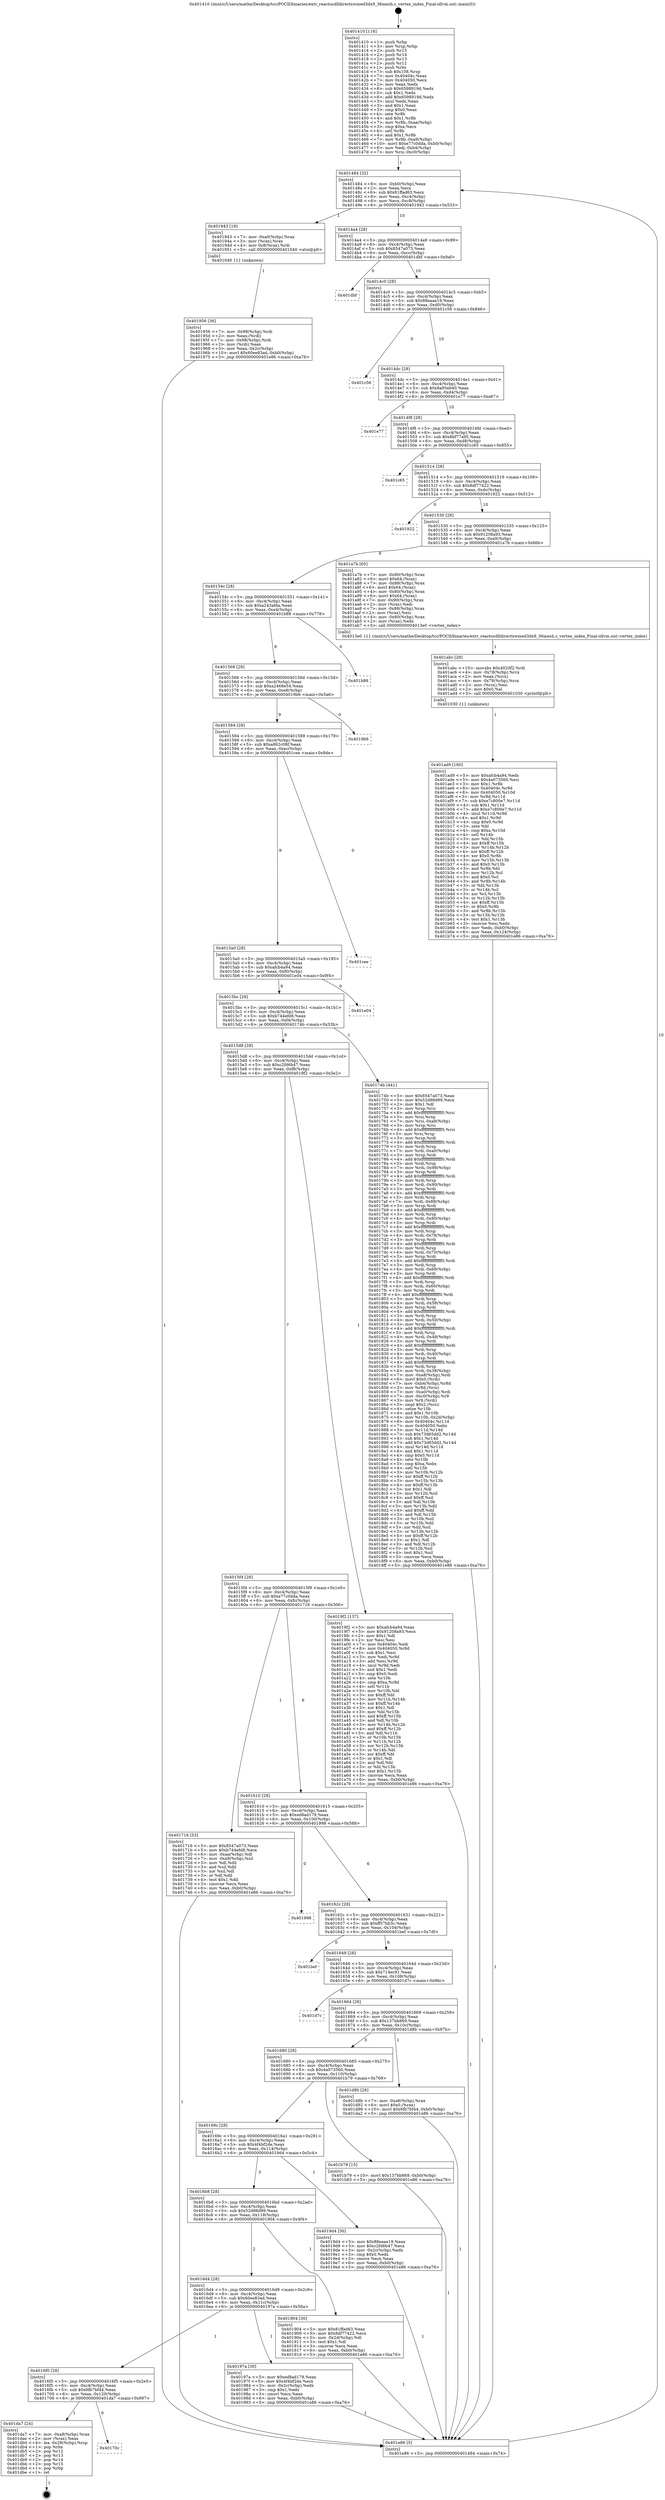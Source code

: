 digraph "0x401410" {
  label = "0x401410 (/mnt/c/Users/mathe/Desktop/tcc/POCII/binaries/extr_reactosdlldirectxwined3dx9_36mesh.c_vertex_index_Final-ollvm.out::main(0))"
  labelloc = "t"
  node[shape=record]

  Entry [label="",width=0.3,height=0.3,shape=circle,fillcolor=black,style=filled]
  "0x401484" [label="{
     0x401484 [32]\l
     | [instrs]\l
     &nbsp;&nbsp;0x401484 \<+6\>: mov -0xb0(%rbp),%eax\l
     &nbsp;&nbsp;0x40148a \<+2\>: mov %eax,%ecx\l
     &nbsp;&nbsp;0x40148c \<+6\>: sub $0x81ffad63,%ecx\l
     &nbsp;&nbsp;0x401492 \<+6\>: mov %eax,-0xc4(%rbp)\l
     &nbsp;&nbsp;0x401498 \<+6\>: mov %ecx,-0xc8(%rbp)\l
     &nbsp;&nbsp;0x40149e \<+6\>: je 0000000000401943 \<main+0x533\>\l
  }"]
  "0x401943" [label="{
     0x401943 [19]\l
     | [instrs]\l
     &nbsp;&nbsp;0x401943 \<+7\>: mov -0xa0(%rbp),%rax\l
     &nbsp;&nbsp;0x40194a \<+3\>: mov (%rax),%rax\l
     &nbsp;&nbsp;0x40194d \<+4\>: mov 0x8(%rax),%rdi\l
     &nbsp;&nbsp;0x401951 \<+5\>: call 0000000000401040 \<atoi@plt\>\l
     | [calls]\l
     &nbsp;&nbsp;0x401040 \{1\} (unknown)\l
  }"]
  "0x4014a4" [label="{
     0x4014a4 [28]\l
     | [instrs]\l
     &nbsp;&nbsp;0x4014a4 \<+5\>: jmp 00000000004014a9 \<main+0x99\>\l
     &nbsp;&nbsp;0x4014a9 \<+6\>: mov -0xc4(%rbp),%eax\l
     &nbsp;&nbsp;0x4014af \<+5\>: sub $0x8547a073,%eax\l
     &nbsp;&nbsp;0x4014b4 \<+6\>: mov %eax,-0xcc(%rbp)\l
     &nbsp;&nbsp;0x4014ba \<+6\>: je 0000000000401dbf \<main+0x9af\>\l
  }"]
  Exit [label="",width=0.3,height=0.3,shape=circle,fillcolor=black,style=filled,peripheries=2]
  "0x401dbf" [label="{
     0x401dbf\l
  }", style=dashed]
  "0x4014c0" [label="{
     0x4014c0 [28]\l
     | [instrs]\l
     &nbsp;&nbsp;0x4014c0 \<+5\>: jmp 00000000004014c5 \<main+0xb5\>\l
     &nbsp;&nbsp;0x4014c5 \<+6\>: mov -0xc4(%rbp),%eax\l
     &nbsp;&nbsp;0x4014cb \<+5\>: sub $0x88eaae19,%eax\l
     &nbsp;&nbsp;0x4014d0 \<+6\>: mov %eax,-0xd0(%rbp)\l
     &nbsp;&nbsp;0x4014d6 \<+6\>: je 0000000000401c56 \<main+0x846\>\l
  }"]
  "0x40170c" [label="{
     0x40170c\l
  }", style=dashed]
  "0x401c56" [label="{
     0x401c56\l
  }", style=dashed]
  "0x4014dc" [label="{
     0x4014dc [28]\l
     | [instrs]\l
     &nbsp;&nbsp;0x4014dc \<+5\>: jmp 00000000004014e1 \<main+0xd1\>\l
     &nbsp;&nbsp;0x4014e1 \<+6\>: mov -0xc4(%rbp),%eax\l
     &nbsp;&nbsp;0x4014e7 \<+5\>: sub $0x8a95eb40,%eax\l
     &nbsp;&nbsp;0x4014ec \<+6\>: mov %eax,-0xd4(%rbp)\l
     &nbsp;&nbsp;0x4014f2 \<+6\>: je 0000000000401e77 \<main+0xa67\>\l
  }"]
  "0x401da7" [label="{
     0x401da7 [24]\l
     | [instrs]\l
     &nbsp;&nbsp;0x401da7 \<+7\>: mov -0xa8(%rbp),%rax\l
     &nbsp;&nbsp;0x401dae \<+2\>: mov (%rax),%eax\l
     &nbsp;&nbsp;0x401db0 \<+4\>: lea -0x28(%rbp),%rsp\l
     &nbsp;&nbsp;0x401db4 \<+1\>: pop %rbx\l
     &nbsp;&nbsp;0x401db5 \<+2\>: pop %r12\l
     &nbsp;&nbsp;0x401db7 \<+2\>: pop %r13\l
     &nbsp;&nbsp;0x401db9 \<+2\>: pop %r14\l
     &nbsp;&nbsp;0x401dbb \<+2\>: pop %r15\l
     &nbsp;&nbsp;0x401dbd \<+1\>: pop %rbp\l
     &nbsp;&nbsp;0x401dbe \<+1\>: ret\l
  }"]
  "0x401e77" [label="{
     0x401e77\l
  }", style=dashed]
  "0x4014f8" [label="{
     0x4014f8 [28]\l
     | [instrs]\l
     &nbsp;&nbsp;0x4014f8 \<+5\>: jmp 00000000004014fd \<main+0xed\>\l
     &nbsp;&nbsp;0x4014fd \<+6\>: mov -0xc4(%rbp),%eax\l
     &nbsp;&nbsp;0x401503 \<+5\>: sub $0x8bf77a95,%eax\l
     &nbsp;&nbsp;0x401508 \<+6\>: mov %eax,-0xd8(%rbp)\l
     &nbsp;&nbsp;0x40150e \<+6\>: je 0000000000401c65 \<main+0x855\>\l
  }"]
  "0x401ad9" [label="{
     0x401ad9 [160]\l
     | [instrs]\l
     &nbsp;&nbsp;0x401ad9 \<+5\>: mov $0xafcb4a94,%edx\l
     &nbsp;&nbsp;0x401ade \<+5\>: mov $0x4a073560,%esi\l
     &nbsp;&nbsp;0x401ae3 \<+3\>: mov $0x1,%r8b\l
     &nbsp;&nbsp;0x401ae6 \<+8\>: mov 0x40404c,%r9d\l
     &nbsp;&nbsp;0x401aee \<+8\>: mov 0x404050,%r10d\l
     &nbsp;&nbsp;0x401af6 \<+3\>: mov %r9d,%r11d\l
     &nbsp;&nbsp;0x401af9 \<+7\>: sub $0xe7c800e7,%r11d\l
     &nbsp;&nbsp;0x401b00 \<+4\>: sub $0x1,%r11d\l
     &nbsp;&nbsp;0x401b04 \<+7\>: add $0xe7c800e7,%r11d\l
     &nbsp;&nbsp;0x401b0b \<+4\>: imul %r11d,%r9d\l
     &nbsp;&nbsp;0x401b0f \<+4\>: and $0x1,%r9d\l
     &nbsp;&nbsp;0x401b13 \<+4\>: cmp $0x0,%r9d\l
     &nbsp;&nbsp;0x401b17 \<+3\>: sete %bl\l
     &nbsp;&nbsp;0x401b1a \<+4\>: cmp $0xa,%r10d\l
     &nbsp;&nbsp;0x401b1e \<+4\>: setl %r14b\l
     &nbsp;&nbsp;0x401b22 \<+3\>: mov %bl,%r15b\l
     &nbsp;&nbsp;0x401b25 \<+4\>: xor $0xff,%r15b\l
     &nbsp;&nbsp;0x401b29 \<+3\>: mov %r14b,%r12b\l
     &nbsp;&nbsp;0x401b2c \<+4\>: xor $0xff,%r12b\l
     &nbsp;&nbsp;0x401b30 \<+4\>: xor $0x0,%r8b\l
     &nbsp;&nbsp;0x401b34 \<+3\>: mov %r15b,%r13b\l
     &nbsp;&nbsp;0x401b37 \<+4\>: and $0x0,%r13b\l
     &nbsp;&nbsp;0x401b3b \<+3\>: and %r8b,%bl\l
     &nbsp;&nbsp;0x401b3e \<+3\>: mov %r12b,%cl\l
     &nbsp;&nbsp;0x401b41 \<+3\>: and $0x0,%cl\l
     &nbsp;&nbsp;0x401b44 \<+3\>: and %r8b,%r14b\l
     &nbsp;&nbsp;0x401b47 \<+3\>: or %bl,%r13b\l
     &nbsp;&nbsp;0x401b4a \<+3\>: or %r14b,%cl\l
     &nbsp;&nbsp;0x401b4d \<+3\>: xor %cl,%r13b\l
     &nbsp;&nbsp;0x401b50 \<+3\>: or %r12b,%r15b\l
     &nbsp;&nbsp;0x401b53 \<+4\>: xor $0xff,%r15b\l
     &nbsp;&nbsp;0x401b57 \<+4\>: or $0x0,%r8b\l
     &nbsp;&nbsp;0x401b5b \<+3\>: and %r8b,%r15b\l
     &nbsp;&nbsp;0x401b5e \<+3\>: or %r15b,%r13b\l
     &nbsp;&nbsp;0x401b61 \<+4\>: test $0x1,%r13b\l
     &nbsp;&nbsp;0x401b65 \<+3\>: cmovne %esi,%edx\l
     &nbsp;&nbsp;0x401b68 \<+6\>: mov %edx,-0xb0(%rbp)\l
     &nbsp;&nbsp;0x401b6e \<+6\>: mov %eax,-0x124(%rbp)\l
     &nbsp;&nbsp;0x401b74 \<+5\>: jmp 0000000000401e86 \<main+0xa76\>\l
  }"]
  "0x401c65" [label="{
     0x401c65\l
  }", style=dashed]
  "0x401514" [label="{
     0x401514 [28]\l
     | [instrs]\l
     &nbsp;&nbsp;0x401514 \<+5\>: jmp 0000000000401519 \<main+0x109\>\l
     &nbsp;&nbsp;0x401519 \<+6\>: mov -0xc4(%rbp),%eax\l
     &nbsp;&nbsp;0x40151f \<+5\>: sub $0x8df77422,%eax\l
     &nbsp;&nbsp;0x401524 \<+6\>: mov %eax,-0xdc(%rbp)\l
     &nbsp;&nbsp;0x40152a \<+6\>: je 0000000000401922 \<main+0x512\>\l
  }"]
  "0x401abc" [label="{
     0x401abc [29]\l
     | [instrs]\l
     &nbsp;&nbsp;0x401abc \<+10\>: movabs $0x4020f2,%rdi\l
     &nbsp;&nbsp;0x401ac6 \<+4\>: mov -0x78(%rbp),%rcx\l
     &nbsp;&nbsp;0x401aca \<+2\>: mov %eax,(%rcx)\l
     &nbsp;&nbsp;0x401acc \<+4\>: mov -0x78(%rbp),%rcx\l
     &nbsp;&nbsp;0x401ad0 \<+2\>: mov (%rcx),%esi\l
     &nbsp;&nbsp;0x401ad2 \<+2\>: mov $0x0,%al\l
     &nbsp;&nbsp;0x401ad4 \<+5\>: call 0000000000401030 \<printf@plt\>\l
     | [calls]\l
     &nbsp;&nbsp;0x401030 \{1\} (unknown)\l
  }"]
  "0x401922" [label="{
     0x401922\l
  }", style=dashed]
  "0x401530" [label="{
     0x401530 [28]\l
     | [instrs]\l
     &nbsp;&nbsp;0x401530 \<+5\>: jmp 0000000000401535 \<main+0x125\>\l
     &nbsp;&nbsp;0x401535 \<+6\>: mov -0xc4(%rbp),%eax\l
     &nbsp;&nbsp;0x40153b \<+5\>: sub $0x91208a93,%eax\l
     &nbsp;&nbsp;0x401540 \<+6\>: mov %eax,-0xe0(%rbp)\l
     &nbsp;&nbsp;0x401546 \<+6\>: je 0000000000401a7b \<main+0x66b\>\l
  }"]
  "0x4016f0" [label="{
     0x4016f0 [28]\l
     | [instrs]\l
     &nbsp;&nbsp;0x4016f0 \<+5\>: jmp 00000000004016f5 \<main+0x2e5\>\l
     &nbsp;&nbsp;0x4016f5 \<+6\>: mov -0xc4(%rbp),%eax\l
     &nbsp;&nbsp;0x4016fb \<+5\>: sub $0x6fb7bf44,%eax\l
     &nbsp;&nbsp;0x401700 \<+6\>: mov %eax,-0x120(%rbp)\l
     &nbsp;&nbsp;0x401706 \<+6\>: je 0000000000401da7 \<main+0x997\>\l
  }"]
  "0x401a7b" [label="{
     0x401a7b [65]\l
     | [instrs]\l
     &nbsp;&nbsp;0x401a7b \<+7\>: mov -0x90(%rbp),%rax\l
     &nbsp;&nbsp;0x401a82 \<+6\>: movl $0x64,(%rax)\l
     &nbsp;&nbsp;0x401a88 \<+7\>: mov -0x88(%rbp),%rax\l
     &nbsp;&nbsp;0x401a8f \<+6\>: movl $0x64,(%rax)\l
     &nbsp;&nbsp;0x401a95 \<+4\>: mov -0x80(%rbp),%rax\l
     &nbsp;&nbsp;0x401a99 \<+6\>: movl $0x64,(%rax)\l
     &nbsp;&nbsp;0x401a9f \<+7\>: mov -0x90(%rbp),%rax\l
     &nbsp;&nbsp;0x401aa6 \<+2\>: mov (%rax),%edi\l
     &nbsp;&nbsp;0x401aa8 \<+7\>: mov -0x88(%rbp),%rax\l
     &nbsp;&nbsp;0x401aaf \<+2\>: mov (%rax),%esi\l
     &nbsp;&nbsp;0x401ab1 \<+4\>: mov -0x80(%rbp),%rax\l
     &nbsp;&nbsp;0x401ab5 \<+2\>: mov (%rax),%edx\l
     &nbsp;&nbsp;0x401ab7 \<+5\>: call 00000000004013e0 \<vertex_index\>\l
     | [calls]\l
     &nbsp;&nbsp;0x4013e0 \{1\} (/mnt/c/Users/mathe/Desktop/tcc/POCII/binaries/extr_reactosdlldirectxwined3dx9_36mesh.c_vertex_index_Final-ollvm.out::vertex_index)\l
  }"]
  "0x40154c" [label="{
     0x40154c [28]\l
     | [instrs]\l
     &nbsp;&nbsp;0x40154c \<+5\>: jmp 0000000000401551 \<main+0x141\>\l
     &nbsp;&nbsp;0x401551 \<+6\>: mov -0xc4(%rbp),%eax\l
     &nbsp;&nbsp;0x401557 \<+5\>: sub $0xa243afda,%eax\l
     &nbsp;&nbsp;0x40155c \<+6\>: mov %eax,-0xe4(%rbp)\l
     &nbsp;&nbsp;0x401562 \<+6\>: je 0000000000401b88 \<main+0x778\>\l
  }"]
  "0x40197a" [label="{
     0x40197a [30]\l
     | [instrs]\l
     &nbsp;&nbsp;0x40197a \<+5\>: mov $0xed8ad179,%eax\l
     &nbsp;&nbsp;0x40197f \<+5\>: mov $0x4f4bf2de,%ecx\l
     &nbsp;&nbsp;0x401984 \<+3\>: mov -0x2c(%rbp),%edx\l
     &nbsp;&nbsp;0x401987 \<+3\>: cmp $0x1,%edx\l
     &nbsp;&nbsp;0x40198a \<+3\>: cmovl %ecx,%eax\l
     &nbsp;&nbsp;0x40198d \<+6\>: mov %eax,-0xb0(%rbp)\l
     &nbsp;&nbsp;0x401993 \<+5\>: jmp 0000000000401e86 \<main+0xa76\>\l
  }"]
  "0x401b88" [label="{
     0x401b88\l
  }", style=dashed]
  "0x401568" [label="{
     0x401568 [28]\l
     | [instrs]\l
     &nbsp;&nbsp;0x401568 \<+5\>: jmp 000000000040156d \<main+0x15d\>\l
     &nbsp;&nbsp;0x40156d \<+6\>: mov -0xc4(%rbp),%eax\l
     &nbsp;&nbsp;0x401573 \<+5\>: sub $0xa2468e54,%eax\l
     &nbsp;&nbsp;0x401578 \<+6\>: mov %eax,-0xe8(%rbp)\l
     &nbsp;&nbsp;0x40157e \<+6\>: je 00000000004019b6 \<main+0x5a6\>\l
  }"]
  "0x401956" [label="{
     0x401956 [36]\l
     | [instrs]\l
     &nbsp;&nbsp;0x401956 \<+7\>: mov -0x98(%rbp),%rdi\l
     &nbsp;&nbsp;0x40195d \<+2\>: mov %eax,(%rdi)\l
     &nbsp;&nbsp;0x40195f \<+7\>: mov -0x98(%rbp),%rdi\l
     &nbsp;&nbsp;0x401966 \<+2\>: mov (%rdi),%eax\l
     &nbsp;&nbsp;0x401968 \<+3\>: mov %eax,-0x2c(%rbp)\l
     &nbsp;&nbsp;0x40196b \<+10\>: movl $0x60ee83ad,-0xb0(%rbp)\l
     &nbsp;&nbsp;0x401975 \<+5\>: jmp 0000000000401e86 \<main+0xa76\>\l
  }"]
  "0x4019b6" [label="{
     0x4019b6\l
  }", style=dashed]
  "0x401584" [label="{
     0x401584 [28]\l
     | [instrs]\l
     &nbsp;&nbsp;0x401584 \<+5\>: jmp 0000000000401589 \<main+0x179\>\l
     &nbsp;&nbsp;0x401589 \<+6\>: mov -0xc4(%rbp),%eax\l
     &nbsp;&nbsp;0x40158f \<+5\>: sub $0xa862c08f,%eax\l
     &nbsp;&nbsp;0x401594 \<+6\>: mov %eax,-0xec(%rbp)\l
     &nbsp;&nbsp;0x40159a \<+6\>: je 0000000000401cee \<main+0x8de\>\l
  }"]
  "0x4016d4" [label="{
     0x4016d4 [28]\l
     | [instrs]\l
     &nbsp;&nbsp;0x4016d4 \<+5\>: jmp 00000000004016d9 \<main+0x2c9\>\l
     &nbsp;&nbsp;0x4016d9 \<+6\>: mov -0xc4(%rbp),%eax\l
     &nbsp;&nbsp;0x4016df \<+5\>: sub $0x60ee83ad,%eax\l
     &nbsp;&nbsp;0x4016e4 \<+6\>: mov %eax,-0x11c(%rbp)\l
     &nbsp;&nbsp;0x4016ea \<+6\>: je 000000000040197a \<main+0x56a\>\l
  }"]
  "0x401cee" [label="{
     0x401cee\l
  }", style=dashed]
  "0x4015a0" [label="{
     0x4015a0 [28]\l
     | [instrs]\l
     &nbsp;&nbsp;0x4015a0 \<+5\>: jmp 00000000004015a5 \<main+0x195\>\l
     &nbsp;&nbsp;0x4015a5 \<+6\>: mov -0xc4(%rbp),%eax\l
     &nbsp;&nbsp;0x4015ab \<+5\>: sub $0xafcb4a94,%eax\l
     &nbsp;&nbsp;0x4015b0 \<+6\>: mov %eax,-0xf0(%rbp)\l
     &nbsp;&nbsp;0x4015b6 \<+6\>: je 0000000000401e04 \<main+0x9f4\>\l
  }"]
  "0x401904" [label="{
     0x401904 [30]\l
     | [instrs]\l
     &nbsp;&nbsp;0x401904 \<+5\>: mov $0x81ffad63,%eax\l
     &nbsp;&nbsp;0x401909 \<+5\>: mov $0x8df77422,%ecx\l
     &nbsp;&nbsp;0x40190e \<+3\>: mov -0x2d(%rbp),%dl\l
     &nbsp;&nbsp;0x401911 \<+3\>: test $0x1,%dl\l
     &nbsp;&nbsp;0x401914 \<+3\>: cmovne %ecx,%eax\l
     &nbsp;&nbsp;0x401917 \<+6\>: mov %eax,-0xb0(%rbp)\l
     &nbsp;&nbsp;0x40191d \<+5\>: jmp 0000000000401e86 \<main+0xa76\>\l
  }"]
  "0x401e04" [label="{
     0x401e04\l
  }", style=dashed]
  "0x4015bc" [label="{
     0x4015bc [28]\l
     | [instrs]\l
     &nbsp;&nbsp;0x4015bc \<+5\>: jmp 00000000004015c1 \<main+0x1b1\>\l
     &nbsp;&nbsp;0x4015c1 \<+6\>: mov -0xc4(%rbp),%eax\l
     &nbsp;&nbsp;0x4015c7 \<+5\>: sub $0xb744efd8,%eax\l
     &nbsp;&nbsp;0x4015cc \<+6\>: mov %eax,-0xf4(%rbp)\l
     &nbsp;&nbsp;0x4015d2 \<+6\>: je 000000000040174b \<main+0x33b\>\l
  }"]
  "0x4016b8" [label="{
     0x4016b8 [28]\l
     | [instrs]\l
     &nbsp;&nbsp;0x4016b8 \<+5\>: jmp 00000000004016bd \<main+0x2ad\>\l
     &nbsp;&nbsp;0x4016bd \<+6\>: mov -0xc4(%rbp),%eax\l
     &nbsp;&nbsp;0x4016c3 \<+5\>: sub $0x52d98d99,%eax\l
     &nbsp;&nbsp;0x4016c8 \<+6\>: mov %eax,-0x118(%rbp)\l
     &nbsp;&nbsp;0x4016ce \<+6\>: je 0000000000401904 \<main+0x4f4\>\l
  }"]
  "0x40174b" [label="{
     0x40174b [441]\l
     | [instrs]\l
     &nbsp;&nbsp;0x40174b \<+5\>: mov $0x8547a073,%eax\l
     &nbsp;&nbsp;0x401750 \<+5\>: mov $0x52d98d99,%ecx\l
     &nbsp;&nbsp;0x401755 \<+2\>: mov $0x1,%dl\l
     &nbsp;&nbsp;0x401757 \<+3\>: mov %rsp,%rsi\l
     &nbsp;&nbsp;0x40175a \<+4\>: add $0xfffffffffffffff0,%rsi\l
     &nbsp;&nbsp;0x40175e \<+3\>: mov %rsi,%rsp\l
     &nbsp;&nbsp;0x401761 \<+7\>: mov %rsi,-0xa8(%rbp)\l
     &nbsp;&nbsp;0x401768 \<+3\>: mov %rsp,%rsi\l
     &nbsp;&nbsp;0x40176b \<+4\>: add $0xfffffffffffffff0,%rsi\l
     &nbsp;&nbsp;0x40176f \<+3\>: mov %rsi,%rsp\l
     &nbsp;&nbsp;0x401772 \<+3\>: mov %rsp,%rdi\l
     &nbsp;&nbsp;0x401775 \<+4\>: add $0xfffffffffffffff0,%rdi\l
     &nbsp;&nbsp;0x401779 \<+3\>: mov %rdi,%rsp\l
     &nbsp;&nbsp;0x40177c \<+7\>: mov %rdi,-0xa0(%rbp)\l
     &nbsp;&nbsp;0x401783 \<+3\>: mov %rsp,%rdi\l
     &nbsp;&nbsp;0x401786 \<+4\>: add $0xfffffffffffffff0,%rdi\l
     &nbsp;&nbsp;0x40178a \<+3\>: mov %rdi,%rsp\l
     &nbsp;&nbsp;0x40178d \<+7\>: mov %rdi,-0x98(%rbp)\l
     &nbsp;&nbsp;0x401794 \<+3\>: mov %rsp,%rdi\l
     &nbsp;&nbsp;0x401797 \<+4\>: add $0xfffffffffffffff0,%rdi\l
     &nbsp;&nbsp;0x40179b \<+3\>: mov %rdi,%rsp\l
     &nbsp;&nbsp;0x40179e \<+7\>: mov %rdi,-0x90(%rbp)\l
     &nbsp;&nbsp;0x4017a5 \<+3\>: mov %rsp,%rdi\l
     &nbsp;&nbsp;0x4017a8 \<+4\>: add $0xfffffffffffffff0,%rdi\l
     &nbsp;&nbsp;0x4017ac \<+3\>: mov %rdi,%rsp\l
     &nbsp;&nbsp;0x4017af \<+7\>: mov %rdi,-0x88(%rbp)\l
     &nbsp;&nbsp;0x4017b6 \<+3\>: mov %rsp,%rdi\l
     &nbsp;&nbsp;0x4017b9 \<+4\>: add $0xfffffffffffffff0,%rdi\l
     &nbsp;&nbsp;0x4017bd \<+3\>: mov %rdi,%rsp\l
     &nbsp;&nbsp;0x4017c0 \<+4\>: mov %rdi,-0x80(%rbp)\l
     &nbsp;&nbsp;0x4017c4 \<+3\>: mov %rsp,%rdi\l
     &nbsp;&nbsp;0x4017c7 \<+4\>: add $0xfffffffffffffff0,%rdi\l
     &nbsp;&nbsp;0x4017cb \<+3\>: mov %rdi,%rsp\l
     &nbsp;&nbsp;0x4017ce \<+4\>: mov %rdi,-0x78(%rbp)\l
     &nbsp;&nbsp;0x4017d2 \<+3\>: mov %rsp,%rdi\l
     &nbsp;&nbsp;0x4017d5 \<+4\>: add $0xfffffffffffffff0,%rdi\l
     &nbsp;&nbsp;0x4017d9 \<+3\>: mov %rdi,%rsp\l
     &nbsp;&nbsp;0x4017dc \<+4\>: mov %rdi,-0x70(%rbp)\l
     &nbsp;&nbsp;0x4017e0 \<+3\>: mov %rsp,%rdi\l
     &nbsp;&nbsp;0x4017e3 \<+4\>: add $0xfffffffffffffff0,%rdi\l
     &nbsp;&nbsp;0x4017e7 \<+3\>: mov %rdi,%rsp\l
     &nbsp;&nbsp;0x4017ea \<+4\>: mov %rdi,-0x68(%rbp)\l
     &nbsp;&nbsp;0x4017ee \<+3\>: mov %rsp,%rdi\l
     &nbsp;&nbsp;0x4017f1 \<+4\>: add $0xfffffffffffffff0,%rdi\l
     &nbsp;&nbsp;0x4017f5 \<+3\>: mov %rdi,%rsp\l
     &nbsp;&nbsp;0x4017f8 \<+4\>: mov %rdi,-0x60(%rbp)\l
     &nbsp;&nbsp;0x4017fc \<+3\>: mov %rsp,%rdi\l
     &nbsp;&nbsp;0x4017ff \<+4\>: add $0xfffffffffffffff0,%rdi\l
     &nbsp;&nbsp;0x401803 \<+3\>: mov %rdi,%rsp\l
     &nbsp;&nbsp;0x401806 \<+4\>: mov %rdi,-0x58(%rbp)\l
     &nbsp;&nbsp;0x40180a \<+3\>: mov %rsp,%rdi\l
     &nbsp;&nbsp;0x40180d \<+4\>: add $0xfffffffffffffff0,%rdi\l
     &nbsp;&nbsp;0x401811 \<+3\>: mov %rdi,%rsp\l
     &nbsp;&nbsp;0x401814 \<+4\>: mov %rdi,-0x50(%rbp)\l
     &nbsp;&nbsp;0x401818 \<+3\>: mov %rsp,%rdi\l
     &nbsp;&nbsp;0x40181b \<+4\>: add $0xfffffffffffffff0,%rdi\l
     &nbsp;&nbsp;0x40181f \<+3\>: mov %rdi,%rsp\l
     &nbsp;&nbsp;0x401822 \<+4\>: mov %rdi,-0x48(%rbp)\l
     &nbsp;&nbsp;0x401826 \<+3\>: mov %rsp,%rdi\l
     &nbsp;&nbsp;0x401829 \<+4\>: add $0xfffffffffffffff0,%rdi\l
     &nbsp;&nbsp;0x40182d \<+3\>: mov %rdi,%rsp\l
     &nbsp;&nbsp;0x401830 \<+4\>: mov %rdi,-0x40(%rbp)\l
     &nbsp;&nbsp;0x401834 \<+3\>: mov %rsp,%rdi\l
     &nbsp;&nbsp;0x401837 \<+4\>: add $0xfffffffffffffff0,%rdi\l
     &nbsp;&nbsp;0x40183b \<+3\>: mov %rdi,%rsp\l
     &nbsp;&nbsp;0x40183e \<+4\>: mov %rdi,-0x38(%rbp)\l
     &nbsp;&nbsp;0x401842 \<+7\>: mov -0xa8(%rbp),%rdi\l
     &nbsp;&nbsp;0x401849 \<+6\>: movl $0x0,(%rdi)\l
     &nbsp;&nbsp;0x40184f \<+7\>: mov -0xb4(%rbp),%r8d\l
     &nbsp;&nbsp;0x401856 \<+3\>: mov %r8d,(%rsi)\l
     &nbsp;&nbsp;0x401859 \<+7\>: mov -0xa0(%rbp),%rdi\l
     &nbsp;&nbsp;0x401860 \<+7\>: mov -0xc0(%rbp),%r9\l
     &nbsp;&nbsp;0x401867 \<+3\>: mov %r9,(%rdi)\l
     &nbsp;&nbsp;0x40186a \<+3\>: cmpl $0x2,(%rsi)\l
     &nbsp;&nbsp;0x40186d \<+4\>: setne %r10b\l
     &nbsp;&nbsp;0x401871 \<+4\>: and $0x1,%r10b\l
     &nbsp;&nbsp;0x401875 \<+4\>: mov %r10b,-0x2d(%rbp)\l
     &nbsp;&nbsp;0x401879 \<+8\>: mov 0x40404c,%r11d\l
     &nbsp;&nbsp;0x401881 \<+7\>: mov 0x404050,%ebx\l
     &nbsp;&nbsp;0x401888 \<+3\>: mov %r11d,%r14d\l
     &nbsp;&nbsp;0x40188b \<+7\>: sub $0x73d65dd2,%r14d\l
     &nbsp;&nbsp;0x401892 \<+4\>: sub $0x1,%r14d\l
     &nbsp;&nbsp;0x401896 \<+7\>: add $0x73d65dd2,%r14d\l
     &nbsp;&nbsp;0x40189d \<+4\>: imul %r14d,%r11d\l
     &nbsp;&nbsp;0x4018a1 \<+4\>: and $0x1,%r11d\l
     &nbsp;&nbsp;0x4018a5 \<+4\>: cmp $0x0,%r11d\l
     &nbsp;&nbsp;0x4018a9 \<+4\>: sete %r10b\l
     &nbsp;&nbsp;0x4018ad \<+3\>: cmp $0xa,%ebx\l
     &nbsp;&nbsp;0x4018b0 \<+4\>: setl %r15b\l
     &nbsp;&nbsp;0x4018b4 \<+3\>: mov %r10b,%r12b\l
     &nbsp;&nbsp;0x4018b7 \<+4\>: xor $0xff,%r12b\l
     &nbsp;&nbsp;0x4018bb \<+3\>: mov %r15b,%r13b\l
     &nbsp;&nbsp;0x4018be \<+4\>: xor $0xff,%r13b\l
     &nbsp;&nbsp;0x4018c2 \<+3\>: xor $0x1,%dl\l
     &nbsp;&nbsp;0x4018c5 \<+3\>: mov %r12b,%sil\l
     &nbsp;&nbsp;0x4018c8 \<+4\>: and $0xff,%sil\l
     &nbsp;&nbsp;0x4018cc \<+3\>: and %dl,%r10b\l
     &nbsp;&nbsp;0x4018cf \<+3\>: mov %r13b,%dil\l
     &nbsp;&nbsp;0x4018d2 \<+4\>: and $0xff,%dil\l
     &nbsp;&nbsp;0x4018d6 \<+3\>: and %dl,%r15b\l
     &nbsp;&nbsp;0x4018d9 \<+3\>: or %r10b,%sil\l
     &nbsp;&nbsp;0x4018dc \<+3\>: or %r15b,%dil\l
     &nbsp;&nbsp;0x4018df \<+3\>: xor %dil,%sil\l
     &nbsp;&nbsp;0x4018e2 \<+3\>: or %r13b,%r12b\l
     &nbsp;&nbsp;0x4018e5 \<+4\>: xor $0xff,%r12b\l
     &nbsp;&nbsp;0x4018e9 \<+3\>: or $0x1,%dl\l
     &nbsp;&nbsp;0x4018ec \<+3\>: and %dl,%r12b\l
     &nbsp;&nbsp;0x4018ef \<+3\>: or %r12b,%sil\l
     &nbsp;&nbsp;0x4018f2 \<+4\>: test $0x1,%sil\l
     &nbsp;&nbsp;0x4018f6 \<+3\>: cmovne %ecx,%eax\l
     &nbsp;&nbsp;0x4018f9 \<+6\>: mov %eax,-0xb0(%rbp)\l
     &nbsp;&nbsp;0x4018ff \<+5\>: jmp 0000000000401e86 \<main+0xa76\>\l
  }"]
  "0x4015d8" [label="{
     0x4015d8 [28]\l
     | [instrs]\l
     &nbsp;&nbsp;0x4015d8 \<+5\>: jmp 00000000004015dd \<main+0x1cd\>\l
     &nbsp;&nbsp;0x4015dd \<+6\>: mov -0xc4(%rbp),%eax\l
     &nbsp;&nbsp;0x4015e3 \<+5\>: sub $0xc2fd6b47,%eax\l
     &nbsp;&nbsp;0x4015e8 \<+6\>: mov %eax,-0xf8(%rbp)\l
     &nbsp;&nbsp;0x4015ee \<+6\>: je 00000000004019f2 \<main+0x5e2\>\l
  }"]
  "0x4019d4" [label="{
     0x4019d4 [30]\l
     | [instrs]\l
     &nbsp;&nbsp;0x4019d4 \<+5\>: mov $0x88eaae19,%eax\l
     &nbsp;&nbsp;0x4019d9 \<+5\>: mov $0xc2fd6b47,%ecx\l
     &nbsp;&nbsp;0x4019de \<+3\>: mov -0x2c(%rbp),%edx\l
     &nbsp;&nbsp;0x4019e1 \<+3\>: cmp $0x0,%edx\l
     &nbsp;&nbsp;0x4019e4 \<+3\>: cmove %ecx,%eax\l
     &nbsp;&nbsp;0x4019e7 \<+6\>: mov %eax,-0xb0(%rbp)\l
     &nbsp;&nbsp;0x4019ed \<+5\>: jmp 0000000000401e86 \<main+0xa76\>\l
  }"]
  "0x4019f2" [label="{
     0x4019f2 [137]\l
     | [instrs]\l
     &nbsp;&nbsp;0x4019f2 \<+5\>: mov $0xafcb4a94,%eax\l
     &nbsp;&nbsp;0x4019f7 \<+5\>: mov $0x91208a93,%ecx\l
     &nbsp;&nbsp;0x4019fc \<+2\>: mov $0x1,%dl\l
     &nbsp;&nbsp;0x4019fe \<+2\>: xor %esi,%esi\l
     &nbsp;&nbsp;0x401a00 \<+7\>: mov 0x40404c,%edi\l
     &nbsp;&nbsp;0x401a07 \<+8\>: mov 0x404050,%r8d\l
     &nbsp;&nbsp;0x401a0f \<+3\>: sub $0x1,%esi\l
     &nbsp;&nbsp;0x401a12 \<+3\>: mov %edi,%r9d\l
     &nbsp;&nbsp;0x401a15 \<+3\>: add %esi,%r9d\l
     &nbsp;&nbsp;0x401a18 \<+4\>: imul %r9d,%edi\l
     &nbsp;&nbsp;0x401a1c \<+3\>: and $0x1,%edi\l
     &nbsp;&nbsp;0x401a1f \<+3\>: cmp $0x0,%edi\l
     &nbsp;&nbsp;0x401a22 \<+4\>: sete %r10b\l
     &nbsp;&nbsp;0x401a26 \<+4\>: cmp $0xa,%r8d\l
     &nbsp;&nbsp;0x401a2a \<+4\>: setl %r11b\l
     &nbsp;&nbsp;0x401a2e \<+3\>: mov %r10b,%bl\l
     &nbsp;&nbsp;0x401a31 \<+3\>: xor $0xff,%bl\l
     &nbsp;&nbsp;0x401a34 \<+3\>: mov %r11b,%r14b\l
     &nbsp;&nbsp;0x401a37 \<+4\>: xor $0xff,%r14b\l
     &nbsp;&nbsp;0x401a3b \<+3\>: xor $0x1,%dl\l
     &nbsp;&nbsp;0x401a3e \<+3\>: mov %bl,%r15b\l
     &nbsp;&nbsp;0x401a41 \<+4\>: and $0xff,%r15b\l
     &nbsp;&nbsp;0x401a45 \<+3\>: and %dl,%r10b\l
     &nbsp;&nbsp;0x401a48 \<+3\>: mov %r14b,%r12b\l
     &nbsp;&nbsp;0x401a4b \<+4\>: and $0xff,%r12b\l
     &nbsp;&nbsp;0x401a4f \<+3\>: and %dl,%r11b\l
     &nbsp;&nbsp;0x401a52 \<+3\>: or %r10b,%r15b\l
     &nbsp;&nbsp;0x401a55 \<+3\>: or %r11b,%r12b\l
     &nbsp;&nbsp;0x401a58 \<+3\>: xor %r12b,%r15b\l
     &nbsp;&nbsp;0x401a5b \<+3\>: or %r14b,%bl\l
     &nbsp;&nbsp;0x401a5e \<+3\>: xor $0xff,%bl\l
     &nbsp;&nbsp;0x401a61 \<+3\>: or $0x1,%dl\l
     &nbsp;&nbsp;0x401a64 \<+2\>: and %dl,%bl\l
     &nbsp;&nbsp;0x401a66 \<+3\>: or %bl,%r15b\l
     &nbsp;&nbsp;0x401a69 \<+4\>: test $0x1,%r15b\l
     &nbsp;&nbsp;0x401a6d \<+3\>: cmovne %ecx,%eax\l
     &nbsp;&nbsp;0x401a70 \<+6\>: mov %eax,-0xb0(%rbp)\l
     &nbsp;&nbsp;0x401a76 \<+5\>: jmp 0000000000401e86 \<main+0xa76\>\l
  }"]
  "0x4015f4" [label="{
     0x4015f4 [28]\l
     | [instrs]\l
     &nbsp;&nbsp;0x4015f4 \<+5\>: jmp 00000000004015f9 \<main+0x1e9\>\l
     &nbsp;&nbsp;0x4015f9 \<+6\>: mov -0xc4(%rbp),%eax\l
     &nbsp;&nbsp;0x4015ff \<+5\>: sub $0xe77c0dda,%eax\l
     &nbsp;&nbsp;0x401604 \<+6\>: mov %eax,-0xfc(%rbp)\l
     &nbsp;&nbsp;0x40160a \<+6\>: je 0000000000401716 \<main+0x306\>\l
  }"]
  "0x40169c" [label="{
     0x40169c [28]\l
     | [instrs]\l
     &nbsp;&nbsp;0x40169c \<+5\>: jmp 00000000004016a1 \<main+0x291\>\l
     &nbsp;&nbsp;0x4016a1 \<+6\>: mov -0xc4(%rbp),%eax\l
     &nbsp;&nbsp;0x4016a7 \<+5\>: sub $0x4f4bf2de,%eax\l
     &nbsp;&nbsp;0x4016ac \<+6\>: mov %eax,-0x114(%rbp)\l
     &nbsp;&nbsp;0x4016b2 \<+6\>: je 00000000004019d4 \<main+0x5c4\>\l
  }"]
  "0x401716" [label="{
     0x401716 [53]\l
     | [instrs]\l
     &nbsp;&nbsp;0x401716 \<+5\>: mov $0x8547a073,%eax\l
     &nbsp;&nbsp;0x40171b \<+5\>: mov $0xb744efd8,%ecx\l
     &nbsp;&nbsp;0x401720 \<+6\>: mov -0xaa(%rbp),%dl\l
     &nbsp;&nbsp;0x401726 \<+7\>: mov -0xa9(%rbp),%sil\l
     &nbsp;&nbsp;0x40172d \<+3\>: mov %dl,%dil\l
     &nbsp;&nbsp;0x401730 \<+3\>: and %sil,%dil\l
     &nbsp;&nbsp;0x401733 \<+3\>: xor %sil,%dl\l
     &nbsp;&nbsp;0x401736 \<+3\>: or %dl,%dil\l
     &nbsp;&nbsp;0x401739 \<+4\>: test $0x1,%dil\l
     &nbsp;&nbsp;0x40173d \<+3\>: cmovne %ecx,%eax\l
     &nbsp;&nbsp;0x401740 \<+6\>: mov %eax,-0xb0(%rbp)\l
     &nbsp;&nbsp;0x401746 \<+5\>: jmp 0000000000401e86 \<main+0xa76\>\l
  }"]
  "0x401610" [label="{
     0x401610 [28]\l
     | [instrs]\l
     &nbsp;&nbsp;0x401610 \<+5\>: jmp 0000000000401615 \<main+0x205\>\l
     &nbsp;&nbsp;0x401615 \<+6\>: mov -0xc4(%rbp),%eax\l
     &nbsp;&nbsp;0x40161b \<+5\>: sub $0xed8ad179,%eax\l
     &nbsp;&nbsp;0x401620 \<+6\>: mov %eax,-0x100(%rbp)\l
     &nbsp;&nbsp;0x401626 \<+6\>: je 0000000000401998 \<main+0x588\>\l
  }"]
  "0x401e86" [label="{
     0x401e86 [5]\l
     | [instrs]\l
     &nbsp;&nbsp;0x401e86 \<+5\>: jmp 0000000000401484 \<main+0x74\>\l
  }"]
  "0x401410" [label="{
     0x401410 [116]\l
     | [instrs]\l
     &nbsp;&nbsp;0x401410 \<+1\>: push %rbp\l
     &nbsp;&nbsp;0x401411 \<+3\>: mov %rsp,%rbp\l
     &nbsp;&nbsp;0x401414 \<+2\>: push %r15\l
     &nbsp;&nbsp;0x401416 \<+2\>: push %r14\l
     &nbsp;&nbsp;0x401418 \<+2\>: push %r13\l
     &nbsp;&nbsp;0x40141a \<+2\>: push %r12\l
     &nbsp;&nbsp;0x40141c \<+1\>: push %rbx\l
     &nbsp;&nbsp;0x40141d \<+7\>: sub $0x108,%rsp\l
     &nbsp;&nbsp;0x401424 \<+7\>: mov 0x40404c,%eax\l
     &nbsp;&nbsp;0x40142b \<+7\>: mov 0x404050,%ecx\l
     &nbsp;&nbsp;0x401432 \<+2\>: mov %eax,%edx\l
     &nbsp;&nbsp;0x401434 \<+6\>: sub $0x6598919d,%edx\l
     &nbsp;&nbsp;0x40143a \<+3\>: sub $0x1,%edx\l
     &nbsp;&nbsp;0x40143d \<+6\>: add $0x6598919d,%edx\l
     &nbsp;&nbsp;0x401443 \<+3\>: imul %edx,%eax\l
     &nbsp;&nbsp;0x401446 \<+3\>: and $0x1,%eax\l
     &nbsp;&nbsp;0x401449 \<+3\>: cmp $0x0,%eax\l
     &nbsp;&nbsp;0x40144c \<+4\>: sete %r8b\l
     &nbsp;&nbsp;0x401450 \<+4\>: and $0x1,%r8b\l
     &nbsp;&nbsp;0x401454 \<+7\>: mov %r8b,-0xaa(%rbp)\l
     &nbsp;&nbsp;0x40145b \<+3\>: cmp $0xa,%ecx\l
     &nbsp;&nbsp;0x40145e \<+4\>: setl %r8b\l
     &nbsp;&nbsp;0x401462 \<+4\>: and $0x1,%r8b\l
     &nbsp;&nbsp;0x401466 \<+7\>: mov %r8b,-0xa9(%rbp)\l
     &nbsp;&nbsp;0x40146d \<+10\>: movl $0xe77c0dda,-0xb0(%rbp)\l
     &nbsp;&nbsp;0x401477 \<+6\>: mov %edi,-0xb4(%rbp)\l
     &nbsp;&nbsp;0x40147d \<+7\>: mov %rsi,-0xc0(%rbp)\l
  }"]
  "0x401b79" [label="{
     0x401b79 [15]\l
     | [instrs]\l
     &nbsp;&nbsp;0x401b79 \<+10\>: movl $0x137bb869,-0xb0(%rbp)\l
     &nbsp;&nbsp;0x401b83 \<+5\>: jmp 0000000000401e86 \<main+0xa76\>\l
  }"]
  "0x401680" [label="{
     0x401680 [28]\l
     | [instrs]\l
     &nbsp;&nbsp;0x401680 \<+5\>: jmp 0000000000401685 \<main+0x275\>\l
     &nbsp;&nbsp;0x401685 \<+6\>: mov -0xc4(%rbp),%eax\l
     &nbsp;&nbsp;0x40168b \<+5\>: sub $0x4a073560,%eax\l
     &nbsp;&nbsp;0x401690 \<+6\>: mov %eax,-0x110(%rbp)\l
     &nbsp;&nbsp;0x401696 \<+6\>: je 0000000000401b79 \<main+0x769\>\l
  }"]
  "0x401998" [label="{
     0x401998\l
  }", style=dashed]
  "0x40162c" [label="{
     0x40162c [28]\l
     | [instrs]\l
     &nbsp;&nbsp;0x40162c \<+5\>: jmp 0000000000401631 \<main+0x221\>\l
     &nbsp;&nbsp;0x401631 \<+6\>: mov -0xc4(%rbp),%eax\l
     &nbsp;&nbsp;0x401637 \<+5\>: sub $0xff57bb3c,%eax\l
     &nbsp;&nbsp;0x40163c \<+6\>: mov %eax,-0x104(%rbp)\l
     &nbsp;&nbsp;0x401642 \<+6\>: je 0000000000401bef \<main+0x7df\>\l
  }"]
  "0x401d8b" [label="{
     0x401d8b [28]\l
     | [instrs]\l
     &nbsp;&nbsp;0x401d8b \<+7\>: mov -0xa8(%rbp),%rax\l
     &nbsp;&nbsp;0x401d92 \<+6\>: movl $0x0,(%rax)\l
     &nbsp;&nbsp;0x401d98 \<+10\>: movl $0x6fb7bf44,-0xb0(%rbp)\l
     &nbsp;&nbsp;0x401da2 \<+5\>: jmp 0000000000401e86 \<main+0xa76\>\l
  }"]
  "0x401bef" [label="{
     0x401bef\l
  }", style=dashed]
  "0x401648" [label="{
     0x401648 [28]\l
     | [instrs]\l
     &nbsp;&nbsp;0x401648 \<+5\>: jmp 000000000040164d \<main+0x23d\>\l
     &nbsp;&nbsp;0x40164d \<+6\>: mov -0xc4(%rbp),%eax\l
     &nbsp;&nbsp;0x401653 \<+5\>: sub $0x714ec91,%eax\l
     &nbsp;&nbsp;0x401658 \<+6\>: mov %eax,-0x108(%rbp)\l
     &nbsp;&nbsp;0x40165e \<+6\>: je 0000000000401d7c \<main+0x96c\>\l
  }"]
  "0x401664" [label="{
     0x401664 [28]\l
     | [instrs]\l
     &nbsp;&nbsp;0x401664 \<+5\>: jmp 0000000000401669 \<main+0x259\>\l
     &nbsp;&nbsp;0x401669 \<+6\>: mov -0xc4(%rbp),%eax\l
     &nbsp;&nbsp;0x40166f \<+5\>: sub $0x137bb869,%eax\l
     &nbsp;&nbsp;0x401674 \<+6\>: mov %eax,-0x10c(%rbp)\l
     &nbsp;&nbsp;0x40167a \<+6\>: je 0000000000401d8b \<main+0x97b\>\l
  }"]
  "0x401d7c" [label="{
     0x401d7c\l
  }", style=dashed]
  Entry -> "0x401410" [label=" 1"]
  "0x401484" -> "0x401943" [label=" 1"]
  "0x401484" -> "0x4014a4" [label=" 10"]
  "0x401da7" -> Exit [label=" 1"]
  "0x4014a4" -> "0x401dbf" [label=" 0"]
  "0x4014a4" -> "0x4014c0" [label=" 10"]
  "0x4016f0" -> "0x40170c" [label=" 0"]
  "0x4014c0" -> "0x401c56" [label=" 0"]
  "0x4014c0" -> "0x4014dc" [label=" 10"]
  "0x4016f0" -> "0x401da7" [label=" 1"]
  "0x4014dc" -> "0x401e77" [label=" 0"]
  "0x4014dc" -> "0x4014f8" [label=" 10"]
  "0x401d8b" -> "0x401e86" [label=" 1"]
  "0x4014f8" -> "0x401c65" [label=" 0"]
  "0x4014f8" -> "0x401514" [label=" 10"]
  "0x401b79" -> "0x401e86" [label=" 1"]
  "0x401514" -> "0x401922" [label=" 0"]
  "0x401514" -> "0x401530" [label=" 10"]
  "0x401ad9" -> "0x401e86" [label=" 1"]
  "0x401530" -> "0x401a7b" [label=" 1"]
  "0x401530" -> "0x40154c" [label=" 9"]
  "0x401abc" -> "0x401ad9" [label=" 1"]
  "0x40154c" -> "0x401b88" [label=" 0"]
  "0x40154c" -> "0x401568" [label=" 9"]
  "0x401a7b" -> "0x401abc" [label=" 1"]
  "0x401568" -> "0x4019b6" [label=" 0"]
  "0x401568" -> "0x401584" [label=" 9"]
  "0x4019d4" -> "0x401e86" [label=" 1"]
  "0x401584" -> "0x401cee" [label=" 0"]
  "0x401584" -> "0x4015a0" [label=" 9"]
  "0x40197a" -> "0x401e86" [label=" 1"]
  "0x4015a0" -> "0x401e04" [label=" 0"]
  "0x4015a0" -> "0x4015bc" [label=" 9"]
  "0x4016d4" -> "0x4016f0" [label=" 1"]
  "0x4015bc" -> "0x40174b" [label=" 1"]
  "0x4015bc" -> "0x4015d8" [label=" 8"]
  "0x4019f2" -> "0x401e86" [label=" 1"]
  "0x4015d8" -> "0x4019f2" [label=" 1"]
  "0x4015d8" -> "0x4015f4" [label=" 7"]
  "0x401956" -> "0x401e86" [label=" 1"]
  "0x4015f4" -> "0x401716" [label=" 1"]
  "0x4015f4" -> "0x401610" [label=" 6"]
  "0x401716" -> "0x401e86" [label=" 1"]
  "0x401410" -> "0x401484" [label=" 1"]
  "0x401e86" -> "0x401484" [label=" 10"]
  "0x401904" -> "0x401e86" [label=" 1"]
  "0x40174b" -> "0x401e86" [label=" 1"]
  "0x4016b8" -> "0x4016d4" [label=" 2"]
  "0x401610" -> "0x401998" [label=" 0"]
  "0x401610" -> "0x40162c" [label=" 6"]
  "0x4016d4" -> "0x40197a" [label=" 1"]
  "0x40162c" -> "0x401bef" [label=" 0"]
  "0x40162c" -> "0x401648" [label=" 6"]
  "0x40169c" -> "0x4016b8" [label=" 3"]
  "0x401648" -> "0x401d7c" [label=" 0"]
  "0x401648" -> "0x401664" [label=" 6"]
  "0x40169c" -> "0x4019d4" [label=" 1"]
  "0x401664" -> "0x401d8b" [label=" 1"]
  "0x401664" -> "0x401680" [label=" 5"]
  "0x4016b8" -> "0x401904" [label=" 1"]
  "0x401680" -> "0x401b79" [label=" 1"]
  "0x401680" -> "0x40169c" [label=" 4"]
  "0x401943" -> "0x401956" [label=" 1"]
}
